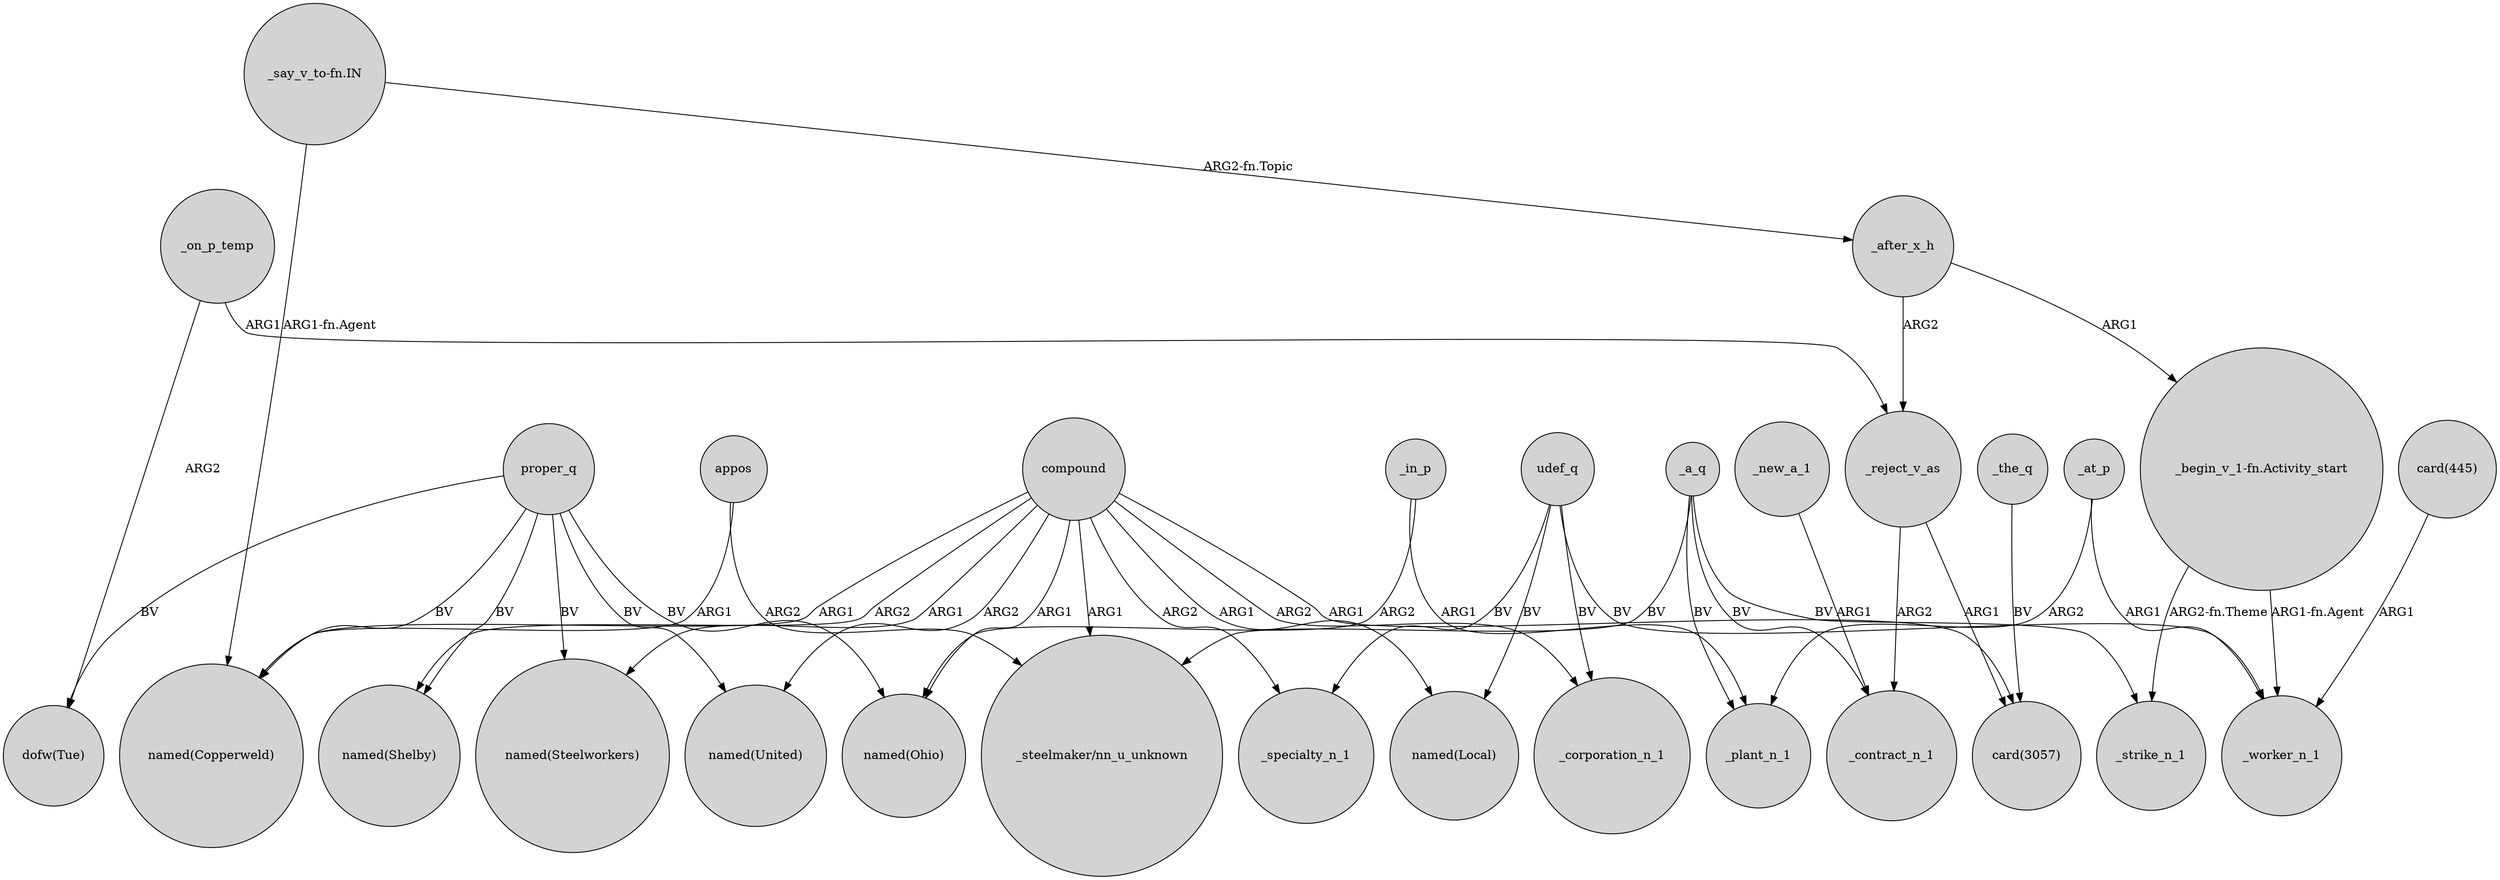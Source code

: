 digraph {
	node [shape=circle style=filled]
	compound -> "named(Ohio)" [label=ARG1]
	compound -> "named(Steelworkers)" [label=ARG1]
	udef_q -> _specialty_n_1 [label=BV]
	proper_q -> "named(Steelworkers)" [label=BV]
	_on_p_temp -> _reject_v_as [label=ARG1]
	_a_q -> "_steelmaker/nn_u_unknown" [label=BV]
	appos -> "named(Copperweld)" [label=ARG1]
	udef_q -> _worker_n_1 [label=BV]
	"_begin_v_1-fn.Activity_start" -> _worker_n_1 [label="ARG1-fn.Agent"]
	compound -> _corporation_n_1 [label=ARG2]
	_at_p -> _plant_n_1 [label=ARG2]
	compound -> "named(Local)" [label=ARG1]
	appos -> "_steelmaker/nn_u_unknown" [label=ARG2]
	proper_q -> "named(Copperweld)" [label=BV]
	"_say_v_to-fn.IN" -> "named(Copperweld)" [label="ARG1-fn.Agent"]
	proper_q -> "dofw(Tue)" [label=BV]
	_a_q -> _strike_n_1 [label=BV]
	_in_p -> "named(Ohio)" [label=ARG2]
	_a_q -> _contract_n_1 [label=BV]
	proper_q -> "named(Ohio)" [label=BV]
	compound -> "_steelmaker/nn_u_unknown" [label=ARG1]
	"card(445)" -> _worker_n_1 [label=ARG1]
	_at_p -> _worker_n_1 [label=ARG1]
	_on_p_temp -> "dofw(Tue)" [label=ARG2]
	_in_p -> _plant_n_1 [label=ARG1]
	udef_q -> _corporation_n_1 [label=BV]
	"_begin_v_1-fn.Activity_start" -> _strike_n_1 [label="ARG2-fn.Theme"]
	proper_q -> "named(Shelby)" [label=BV]
	compound -> "card(3057)" [label=ARG1]
	"_say_v_to-fn.IN" -> _after_x_h [label="ARG2-fn.Topic"]
	proper_q -> "named(United)" [label=BV]
	compound -> _specialty_n_1 [label=ARG2]
	_reject_v_as -> "card(3057)" [label=ARG1]
	compound -> "named(Shelby)" [label=ARG2]
	_after_x_h -> _reject_v_as [label=ARG2]
	_the_q -> "card(3057)" [label=BV]
	_reject_v_as -> _contract_n_1 [label=ARG2]
	udef_q -> "named(Local)" [label=BV]
	compound -> "named(Copperweld)" [label=ARG1]
	compound -> "named(United)" [label=ARG2]
	_new_a_1 -> _contract_n_1 [label=ARG1]
	_after_x_h -> "_begin_v_1-fn.Activity_start" [label=ARG1]
	_a_q -> _plant_n_1 [label=BV]
}

